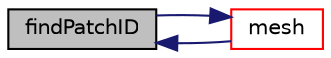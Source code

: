 digraph "findPatchID"
{
  bgcolor="transparent";
  edge [fontname="Helvetica",fontsize="10",labelfontname="Helvetica",labelfontsize="10"];
  node [fontname="Helvetica",fontsize="10",shape=record];
  rankdir="LR";
  Node1 [label="findPatchID",height=0.2,width=0.4,color="black", fillcolor="grey75", style="filled", fontcolor="black"];
  Node1 -> Node2 [dir="back",color="midnightblue",fontsize="10",style="solid",fontname="Helvetica"];
  Node2 [label="mesh",height=0.2,width=0.4,color="red",URL="$a01873.html#acf67f09f35583e54615aa71d3ee07b9d",tooltip="Return the mesh reference. "];
  Node2 -> Node1 [dir="back",color="midnightblue",fontsize="10",style="solid",fontname="Helvetica"];
}
